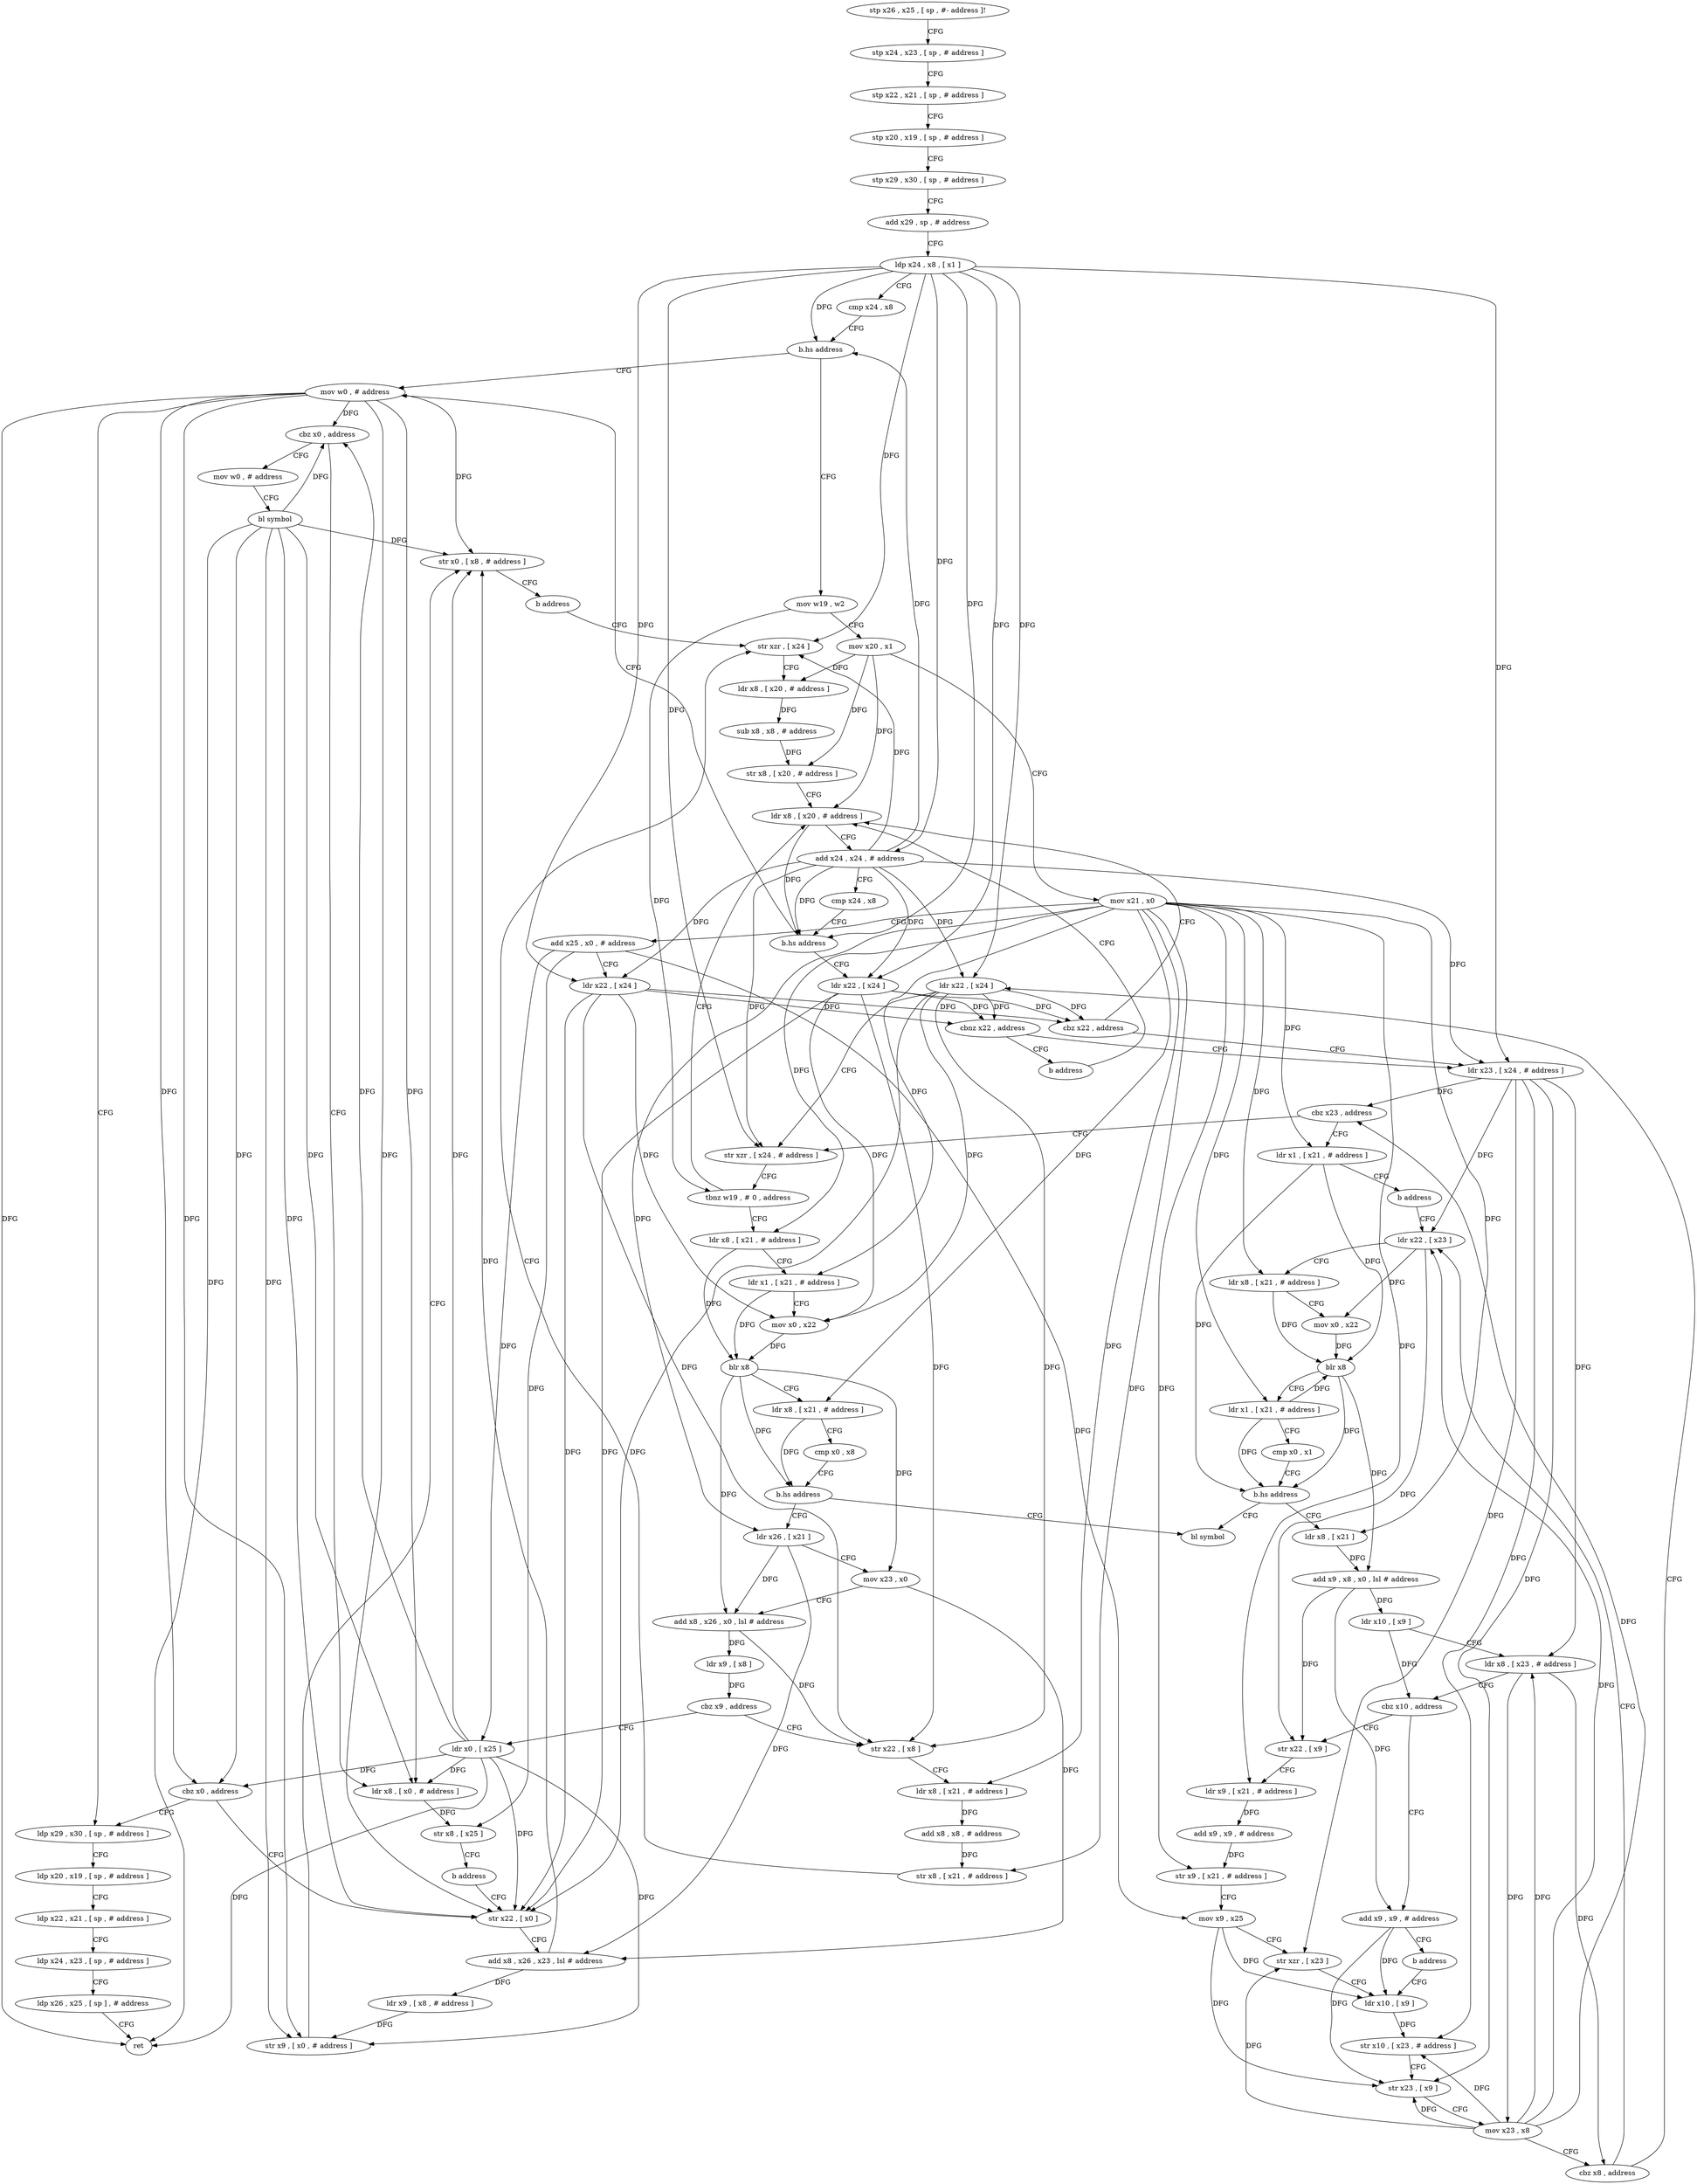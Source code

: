 digraph "func" {
"4222672" [label = "stp x26 , x25 , [ sp , #- address ]!" ]
"4222676" [label = "stp x24 , x23 , [ sp , # address ]" ]
"4222680" [label = "stp x22 , x21 , [ sp , # address ]" ]
"4222684" [label = "stp x20 , x19 , [ sp , # address ]" ]
"4222688" [label = "stp x29 , x30 , [ sp , # address ]" ]
"4222692" [label = "add x29 , sp , # address" ]
"4222696" [label = "ldp x24 , x8 , [ x1 ]" ]
"4222700" [label = "cmp x24 , x8" ]
"4222704" [label = "b.hs address" ]
"4223024" [label = "mov w0 , # address" ]
"4222708" [label = "mov w19 , w2" ]
"4223028" [label = "ldp x29 , x30 , [ sp , # address ]" ]
"4222712" [label = "mov x20 , x1" ]
"4222716" [label = "mov x21 , x0" ]
"4222720" [label = "add x25 , x0 , # address" ]
"4222724" [label = "ldr x22 , [ x24 ]" ]
"4222728" [label = "cbnz x22 , address" ]
"4222792" [label = "ldr x23 , [ x24 , # address ]" ]
"4222732" [label = "b address" ]
"4222796" [label = "cbz x23 , address" ]
"4222912" [label = "str xzr , [ x24 , # address ]" ]
"4222800" [label = "ldr x1 , [ x21 , # address ]" ]
"4222768" [label = "ldr x8 , [ x20 , # address ]" ]
"4222916" [label = "tbnz w19 , # 0 , address" ]
"4222920" [label = "ldr x8 , [ x21 , # address ]" ]
"4222804" [label = "b address" ]
"4222852" [label = "ldr x22 , [ x23 ]" ]
"4222772" [label = "add x24 , x24 , # address" ]
"4222776" [label = "cmp x24 , x8" ]
"4222780" [label = "b.hs address" ]
"4222784" [label = "ldr x22 , [ x24 ]" ]
"4222924" [label = "ldr x1 , [ x21 , # address ]" ]
"4222928" [label = "mov x0 , x22" ]
"4222932" [label = "blr x8" ]
"4222936" [label = "ldr x8 , [ x21 , # address ]" ]
"4222940" [label = "cmp x0 , x8" ]
"4222944" [label = "b.hs address" ]
"4223052" [label = "bl symbol" ]
"4222948" [label = "ldr x26 , [ x21 ]" ]
"4222856" [label = "ldr x8 , [ x21 , # address ]" ]
"4222860" [label = "mov x0 , x22" ]
"4222864" [label = "blr x8" ]
"4222868" [label = "ldr x1 , [ x21 , # address ]" ]
"4222872" [label = "cmp x0 , x1" ]
"4222876" [label = "b.hs address" ]
"4222880" [label = "ldr x8 , [ x21 ]" ]
"4222788" [label = "cbz x22 , address" ]
"4222952" [label = "mov x23 , x0" ]
"4222956" [label = "add x8 , x26 , x0 , lsl # address" ]
"4222960" [label = "ldr x9 , [ x8 ]" ]
"4222964" [label = "cbz x9 , address" ]
"4222736" [label = "str x22 , [ x8 ]" ]
"4222968" [label = "ldr x0 , [ x25 ]" ]
"4222884" [label = "add x9 , x8 , x0 , lsl # address" ]
"4222888" [label = "ldr x10 , [ x9 ]" ]
"4222892" [label = "ldr x8 , [ x23 , # address ]" ]
"4222896" [label = "cbz x10 , address" ]
"4222808" [label = "str x22 , [ x9 ]" ]
"4222900" [label = "add x9 , x9 , # address" ]
"4222740" [label = "ldr x8 , [ x21 , # address ]" ]
"4222744" [label = "add x8 , x8 , # address" ]
"4222748" [label = "str x8 , [ x21 , # address ]" ]
"4222752" [label = "str xzr , [ x24 ]" ]
"4222972" [label = "cbz x0 , address" ]
"4222988" [label = "mov w0 , # address" ]
"4222976" [label = "ldr x8 , [ x0 , # address ]" ]
"4222812" [label = "ldr x9 , [ x21 , # address ]" ]
"4222816" [label = "add x9 , x9 , # address" ]
"4222820" [label = "str x9 , [ x21 , # address ]" ]
"4222824" [label = "mov x9 , x25" ]
"4222828" [label = "str xzr , [ x23 ]" ]
"4222832" [label = "ldr x10 , [ x9 ]" ]
"4222904" [label = "b address" ]
"4222992" [label = "bl symbol" ]
"4222996" [label = "cbz x0 , address" ]
"4223000" [label = "str x22 , [ x0 ]" ]
"4222980" [label = "str x8 , [ x25 ]" ]
"4222984" [label = "b address" ]
"4222908" [label = "ldr x22 , [ x24 ]" ]
"4222836" [label = "str x10 , [ x23 , # address ]" ]
"4222840" [label = "str x23 , [ x9 ]" ]
"4222844" [label = "mov x23 , x8" ]
"4222848" [label = "cbz x8 , address" ]
"4223032" [label = "ldp x20 , x19 , [ sp , # address ]" ]
"4223036" [label = "ldp x22 , x21 , [ sp , # address ]" ]
"4223040" [label = "ldp x24 , x23 , [ sp , # address ]" ]
"4223044" [label = "ldp x26 , x25 , [ sp ] , # address" ]
"4223048" [label = "ret" ]
"4223004" [label = "add x8 , x26 , x23 , lsl # address" ]
"4223008" [label = "ldr x9 , [ x8 , # address ]" ]
"4223012" [label = "str x9 , [ x0 , # address ]" ]
"4223016" [label = "str x0 , [ x8 , # address ]" ]
"4223020" [label = "b address" ]
"4222756" [label = "ldr x8 , [ x20 , # address ]" ]
"4222760" [label = "sub x8 , x8 , # address" ]
"4222764" [label = "str x8 , [ x20 , # address ]" ]
"4222672" -> "4222676" [ label = "CFG" ]
"4222676" -> "4222680" [ label = "CFG" ]
"4222680" -> "4222684" [ label = "CFG" ]
"4222684" -> "4222688" [ label = "CFG" ]
"4222688" -> "4222692" [ label = "CFG" ]
"4222692" -> "4222696" [ label = "CFG" ]
"4222696" -> "4222700" [ label = "CFG" ]
"4222696" -> "4222704" [ label = "DFG" ]
"4222696" -> "4222724" [ label = "DFG" ]
"4222696" -> "4222792" [ label = "DFG" ]
"4222696" -> "4222912" [ label = "DFG" ]
"4222696" -> "4222772" [ label = "DFG" ]
"4222696" -> "4222780" [ label = "DFG" ]
"4222696" -> "4222784" [ label = "DFG" ]
"4222696" -> "4222752" [ label = "DFG" ]
"4222696" -> "4222908" [ label = "DFG" ]
"4222700" -> "4222704" [ label = "CFG" ]
"4222704" -> "4223024" [ label = "CFG" ]
"4222704" -> "4222708" [ label = "CFG" ]
"4223024" -> "4223028" [ label = "CFG" ]
"4223024" -> "4223048" [ label = "DFG" ]
"4223024" -> "4222972" [ label = "DFG" ]
"4223024" -> "4222996" [ label = "DFG" ]
"4223024" -> "4222976" [ label = "DFG" ]
"4223024" -> "4223000" [ label = "DFG" ]
"4223024" -> "4223012" [ label = "DFG" ]
"4223024" -> "4223016" [ label = "DFG" ]
"4222708" -> "4222712" [ label = "CFG" ]
"4222708" -> "4222916" [ label = "DFG" ]
"4223028" -> "4223032" [ label = "CFG" ]
"4222712" -> "4222716" [ label = "CFG" ]
"4222712" -> "4222768" [ label = "DFG" ]
"4222712" -> "4222756" [ label = "DFG" ]
"4222712" -> "4222764" [ label = "DFG" ]
"4222716" -> "4222720" [ label = "CFG" ]
"4222716" -> "4222800" [ label = "DFG" ]
"4222716" -> "4222920" [ label = "DFG" ]
"4222716" -> "4222924" [ label = "DFG" ]
"4222716" -> "4222936" [ label = "DFG" ]
"4222716" -> "4222856" [ label = "DFG" ]
"4222716" -> "4222868" [ label = "DFG" ]
"4222716" -> "4222948" [ label = "DFG" ]
"4222716" -> "4222880" [ label = "DFG" ]
"4222716" -> "4222740" [ label = "DFG" ]
"4222716" -> "4222748" [ label = "DFG" ]
"4222716" -> "4222812" [ label = "DFG" ]
"4222716" -> "4222820" [ label = "DFG" ]
"4222720" -> "4222724" [ label = "CFG" ]
"4222720" -> "4222968" [ label = "DFG" ]
"4222720" -> "4222824" [ label = "DFG" ]
"4222720" -> "4222980" [ label = "DFG" ]
"4222724" -> "4222728" [ label = "DFG" ]
"4222724" -> "4222928" [ label = "DFG" ]
"4222724" -> "4222788" [ label = "DFG" ]
"4222724" -> "4222736" [ label = "DFG" ]
"4222724" -> "4223000" [ label = "DFG" ]
"4222728" -> "4222792" [ label = "CFG" ]
"4222728" -> "4222732" [ label = "CFG" ]
"4222792" -> "4222796" [ label = "DFG" ]
"4222792" -> "4222852" [ label = "DFG" ]
"4222792" -> "4222892" [ label = "DFG" ]
"4222792" -> "4222828" [ label = "DFG" ]
"4222792" -> "4222836" [ label = "DFG" ]
"4222792" -> "4222840" [ label = "DFG" ]
"4222732" -> "4222768" [ label = "CFG" ]
"4222796" -> "4222912" [ label = "CFG" ]
"4222796" -> "4222800" [ label = "CFG" ]
"4222912" -> "4222916" [ label = "CFG" ]
"4222800" -> "4222804" [ label = "CFG" ]
"4222800" -> "4222864" [ label = "DFG" ]
"4222800" -> "4222876" [ label = "DFG" ]
"4222768" -> "4222772" [ label = "CFG" ]
"4222768" -> "4222780" [ label = "DFG" ]
"4222916" -> "4222768" [ label = "CFG" ]
"4222916" -> "4222920" [ label = "CFG" ]
"4222920" -> "4222924" [ label = "CFG" ]
"4222920" -> "4222932" [ label = "DFG" ]
"4222804" -> "4222852" [ label = "CFG" ]
"4222852" -> "4222856" [ label = "CFG" ]
"4222852" -> "4222860" [ label = "DFG" ]
"4222852" -> "4222808" [ label = "DFG" ]
"4222772" -> "4222776" [ label = "CFG" ]
"4222772" -> "4222724" [ label = "DFG" ]
"4222772" -> "4222792" [ label = "DFG" ]
"4222772" -> "4222912" [ label = "DFG" ]
"4222772" -> "4222704" [ label = "DFG" ]
"4222772" -> "4222780" [ label = "DFG" ]
"4222772" -> "4222784" [ label = "DFG" ]
"4222772" -> "4222752" [ label = "DFG" ]
"4222772" -> "4222908" [ label = "DFG" ]
"4222776" -> "4222780" [ label = "CFG" ]
"4222780" -> "4223024" [ label = "CFG" ]
"4222780" -> "4222784" [ label = "CFG" ]
"4222784" -> "4222788" [ label = "DFG" ]
"4222784" -> "4222728" [ label = "DFG" ]
"4222784" -> "4222928" [ label = "DFG" ]
"4222784" -> "4222736" [ label = "DFG" ]
"4222784" -> "4223000" [ label = "DFG" ]
"4222924" -> "4222928" [ label = "CFG" ]
"4222924" -> "4222932" [ label = "DFG" ]
"4222928" -> "4222932" [ label = "DFG" ]
"4222932" -> "4222936" [ label = "CFG" ]
"4222932" -> "4222944" [ label = "DFG" ]
"4222932" -> "4222952" [ label = "DFG" ]
"4222932" -> "4222956" [ label = "DFG" ]
"4222936" -> "4222940" [ label = "CFG" ]
"4222936" -> "4222944" [ label = "DFG" ]
"4222940" -> "4222944" [ label = "CFG" ]
"4222944" -> "4223052" [ label = "CFG" ]
"4222944" -> "4222948" [ label = "CFG" ]
"4222948" -> "4222952" [ label = "CFG" ]
"4222948" -> "4222956" [ label = "DFG" ]
"4222948" -> "4223004" [ label = "DFG" ]
"4222856" -> "4222860" [ label = "CFG" ]
"4222856" -> "4222864" [ label = "DFG" ]
"4222860" -> "4222864" [ label = "DFG" ]
"4222864" -> "4222868" [ label = "CFG" ]
"4222864" -> "4222876" [ label = "DFG" ]
"4222864" -> "4222884" [ label = "DFG" ]
"4222868" -> "4222872" [ label = "CFG" ]
"4222868" -> "4222864" [ label = "DFG" ]
"4222868" -> "4222876" [ label = "DFG" ]
"4222872" -> "4222876" [ label = "CFG" ]
"4222876" -> "4223052" [ label = "CFG" ]
"4222876" -> "4222880" [ label = "CFG" ]
"4222880" -> "4222884" [ label = "DFG" ]
"4222788" -> "4222768" [ label = "CFG" ]
"4222788" -> "4222792" [ label = "CFG" ]
"4222952" -> "4222956" [ label = "CFG" ]
"4222952" -> "4223004" [ label = "DFG" ]
"4222956" -> "4222960" [ label = "DFG" ]
"4222956" -> "4222736" [ label = "DFG" ]
"4222960" -> "4222964" [ label = "DFG" ]
"4222964" -> "4222736" [ label = "CFG" ]
"4222964" -> "4222968" [ label = "CFG" ]
"4222736" -> "4222740" [ label = "CFG" ]
"4222968" -> "4222972" [ label = "DFG" ]
"4222968" -> "4223048" [ label = "DFG" ]
"4222968" -> "4222996" [ label = "DFG" ]
"4222968" -> "4222976" [ label = "DFG" ]
"4222968" -> "4223000" [ label = "DFG" ]
"4222968" -> "4223012" [ label = "DFG" ]
"4222968" -> "4223016" [ label = "DFG" ]
"4222884" -> "4222888" [ label = "DFG" ]
"4222884" -> "4222808" [ label = "DFG" ]
"4222884" -> "4222900" [ label = "DFG" ]
"4222888" -> "4222892" [ label = "CFG" ]
"4222888" -> "4222896" [ label = "DFG" ]
"4222892" -> "4222896" [ label = "CFG" ]
"4222892" -> "4222844" [ label = "DFG" ]
"4222892" -> "4222848" [ label = "DFG" ]
"4222896" -> "4222808" [ label = "CFG" ]
"4222896" -> "4222900" [ label = "CFG" ]
"4222808" -> "4222812" [ label = "CFG" ]
"4222900" -> "4222904" [ label = "CFG" ]
"4222900" -> "4222832" [ label = "DFG" ]
"4222900" -> "4222840" [ label = "DFG" ]
"4222740" -> "4222744" [ label = "DFG" ]
"4222744" -> "4222748" [ label = "DFG" ]
"4222748" -> "4222752" [ label = "CFG" ]
"4222752" -> "4222756" [ label = "CFG" ]
"4222972" -> "4222988" [ label = "CFG" ]
"4222972" -> "4222976" [ label = "CFG" ]
"4222988" -> "4222992" [ label = "CFG" ]
"4222976" -> "4222980" [ label = "DFG" ]
"4222812" -> "4222816" [ label = "DFG" ]
"4222816" -> "4222820" [ label = "DFG" ]
"4222820" -> "4222824" [ label = "CFG" ]
"4222824" -> "4222828" [ label = "CFG" ]
"4222824" -> "4222832" [ label = "DFG" ]
"4222824" -> "4222840" [ label = "DFG" ]
"4222828" -> "4222832" [ label = "CFG" ]
"4222832" -> "4222836" [ label = "DFG" ]
"4222904" -> "4222832" [ label = "CFG" ]
"4222992" -> "4222996" [ label = "DFG" ]
"4222992" -> "4222972" [ label = "DFG" ]
"4222992" -> "4223048" [ label = "DFG" ]
"4222992" -> "4222976" [ label = "DFG" ]
"4222992" -> "4223000" [ label = "DFG" ]
"4222992" -> "4223012" [ label = "DFG" ]
"4222992" -> "4223016" [ label = "DFG" ]
"4222996" -> "4223028" [ label = "CFG" ]
"4222996" -> "4223000" [ label = "CFG" ]
"4223000" -> "4223004" [ label = "CFG" ]
"4222980" -> "4222984" [ label = "CFG" ]
"4222984" -> "4223000" [ label = "CFG" ]
"4222908" -> "4222912" [ label = "CFG" ]
"4222908" -> "4222728" [ label = "DFG" ]
"4222908" -> "4222928" [ label = "DFG" ]
"4222908" -> "4222788" [ label = "DFG" ]
"4222908" -> "4222736" [ label = "DFG" ]
"4222908" -> "4223000" [ label = "DFG" ]
"4222836" -> "4222840" [ label = "CFG" ]
"4222840" -> "4222844" [ label = "CFG" ]
"4222844" -> "4222848" [ label = "CFG" ]
"4222844" -> "4222796" [ label = "DFG" ]
"4222844" -> "4222852" [ label = "DFG" ]
"4222844" -> "4222892" [ label = "DFG" ]
"4222844" -> "4222828" [ label = "DFG" ]
"4222844" -> "4222840" [ label = "DFG" ]
"4222844" -> "4222836" [ label = "DFG" ]
"4222848" -> "4222908" [ label = "CFG" ]
"4222848" -> "4222852" [ label = "CFG" ]
"4223032" -> "4223036" [ label = "CFG" ]
"4223036" -> "4223040" [ label = "CFG" ]
"4223040" -> "4223044" [ label = "CFG" ]
"4223044" -> "4223048" [ label = "CFG" ]
"4223004" -> "4223008" [ label = "DFG" ]
"4223004" -> "4223016" [ label = "DFG" ]
"4223008" -> "4223012" [ label = "DFG" ]
"4223012" -> "4223016" [ label = "CFG" ]
"4223016" -> "4223020" [ label = "CFG" ]
"4223020" -> "4222752" [ label = "CFG" ]
"4222756" -> "4222760" [ label = "DFG" ]
"4222760" -> "4222764" [ label = "DFG" ]
"4222764" -> "4222768" [ label = "CFG" ]
}
